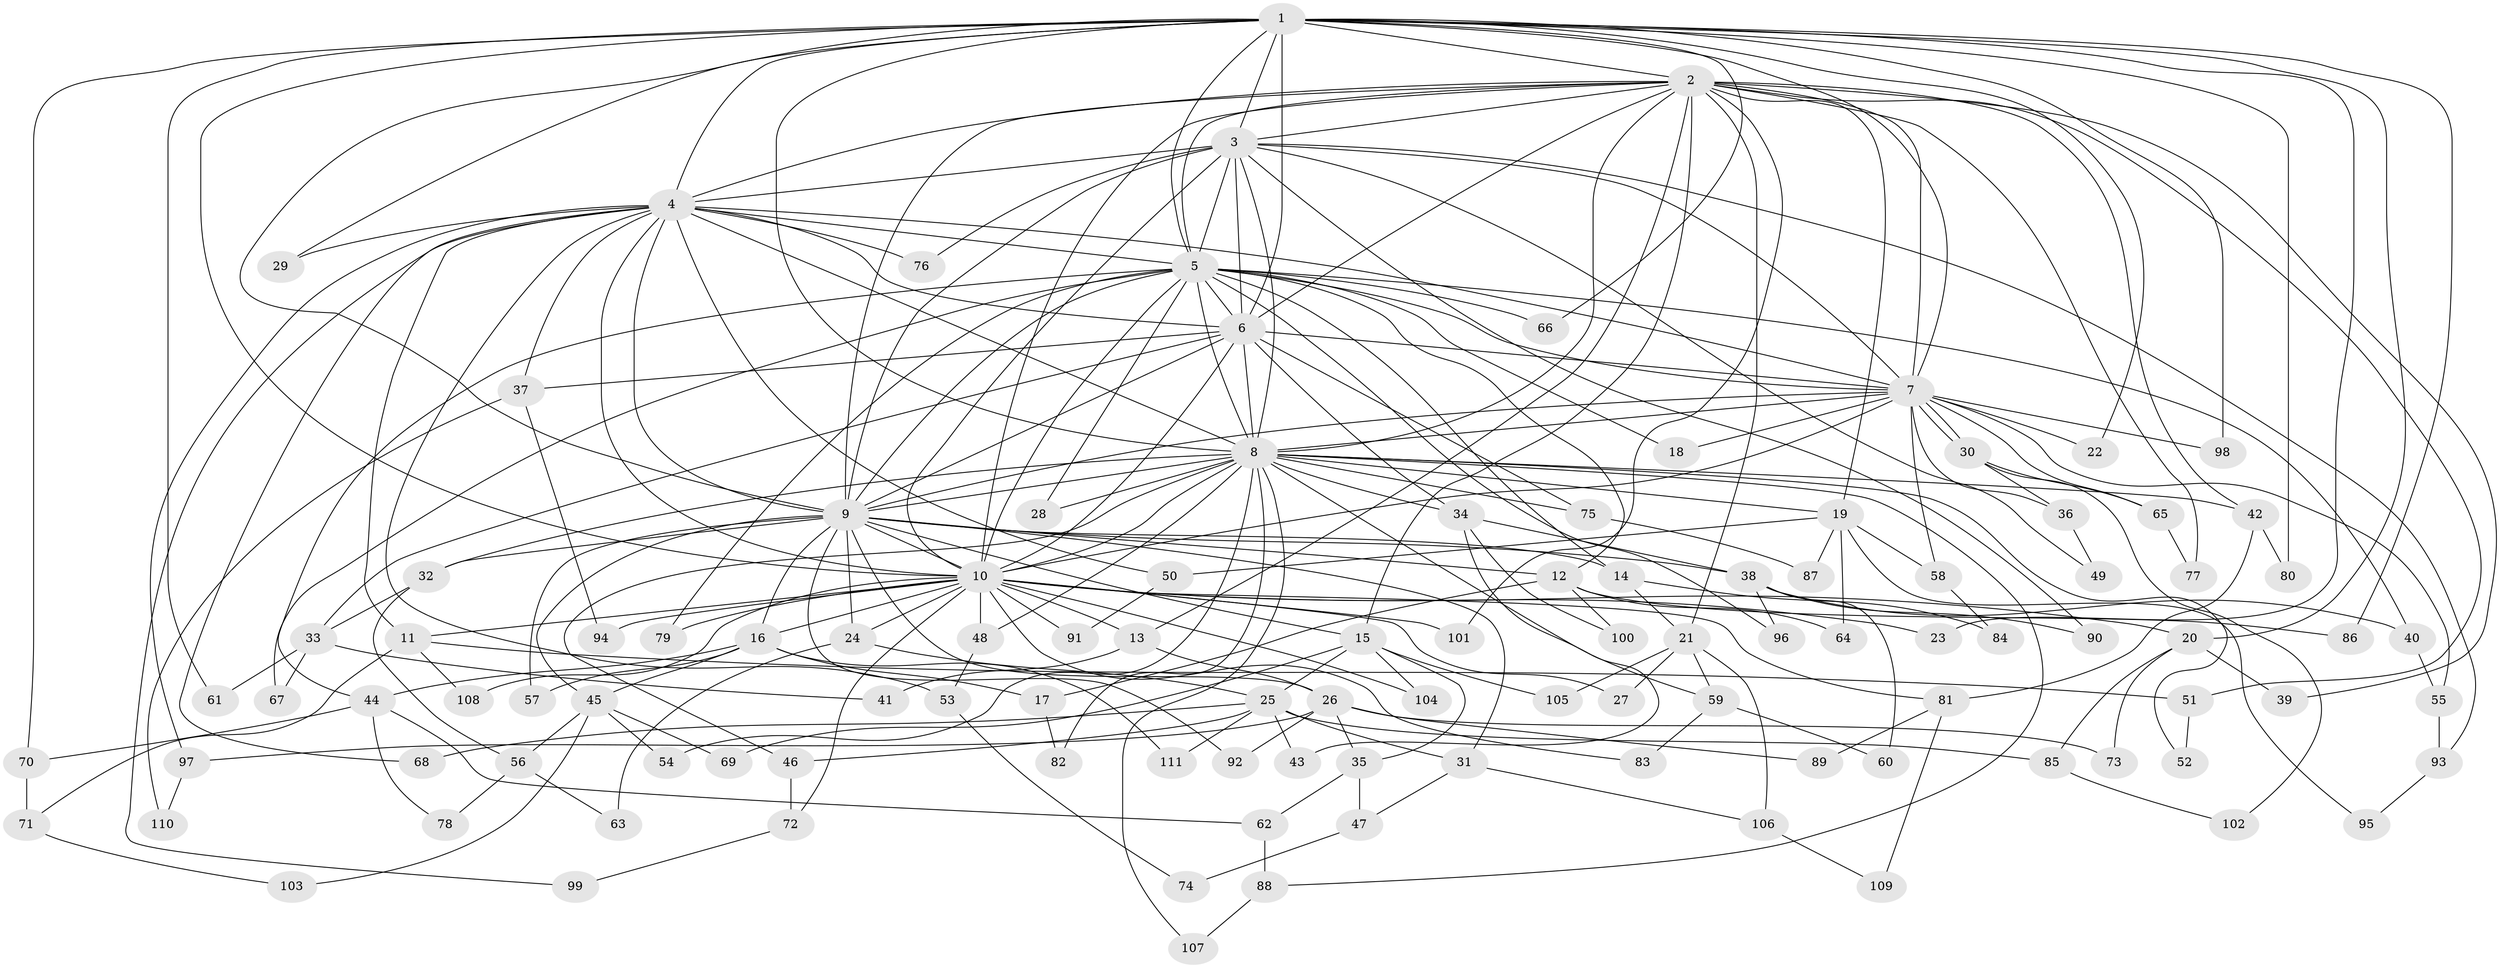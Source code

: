 // coarse degree distribution, {17: 0.025974025974025976, 20: 0.012987012987012988, 12: 0.012987012987012988, 18: 0.012987012987012988, 13: 0.012987012987012988, 15: 0.012987012987012988, 25: 0.025974025974025976, 24: 0.012987012987012988, 5: 0.07792207792207792, 6: 0.07792207792207792, 4: 0.12987012987012986, 7: 0.012987012987012988, 3: 0.16883116883116883, 2: 0.38961038961038963, 8: 0.012987012987012988}
// Generated by graph-tools (version 1.1) at 2025/41/03/06/25 10:41:37]
// undirected, 111 vertices, 247 edges
graph export_dot {
graph [start="1"]
  node [color=gray90,style=filled];
  1;
  2;
  3;
  4;
  5;
  6;
  7;
  8;
  9;
  10;
  11;
  12;
  13;
  14;
  15;
  16;
  17;
  18;
  19;
  20;
  21;
  22;
  23;
  24;
  25;
  26;
  27;
  28;
  29;
  30;
  31;
  32;
  33;
  34;
  35;
  36;
  37;
  38;
  39;
  40;
  41;
  42;
  43;
  44;
  45;
  46;
  47;
  48;
  49;
  50;
  51;
  52;
  53;
  54;
  55;
  56;
  57;
  58;
  59;
  60;
  61;
  62;
  63;
  64;
  65;
  66;
  67;
  68;
  69;
  70;
  71;
  72;
  73;
  74;
  75;
  76;
  77;
  78;
  79;
  80;
  81;
  82;
  83;
  84;
  85;
  86;
  87;
  88;
  89;
  90;
  91;
  92;
  93;
  94;
  95;
  96;
  97;
  98;
  99;
  100;
  101;
  102;
  103;
  104;
  105;
  106;
  107;
  108;
  109;
  110;
  111;
  1 -- 2;
  1 -- 3;
  1 -- 4;
  1 -- 5;
  1 -- 6;
  1 -- 7;
  1 -- 8;
  1 -- 9;
  1 -- 10;
  1 -- 20;
  1 -- 22;
  1 -- 23;
  1 -- 29;
  1 -- 61;
  1 -- 66;
  1 -- 70;
  1 -- 80;
  1 -- 86;
  1 -- 98;
  2 -- 3;
  2 -- 4;
  2 -- 5;
  2 -- 6;
  2 -- 7;
  2 -- 8;
  2 -- 9;
  2 -- 10;
  2 -- 13;
  2 -- 15;
  2 -- 19;
  2 -- 21;
  2 -- 39;
  2 -- 42;
  2 -- 51;
  2 -- 77;
  2 -- 101;
  3 -- 4;
  3 -- 5;
  3 -- 6;
  3 -- 7;
  3 -- 8;
  3 -- 9;
  3 -- 10;
  3 -- 49;
  3 -- 76;
  3 -- 90;
  3 -- 93;
  4 -- 5;
  4 -- 6;
  4 -- 7;
  4 -- 8;
  4 -- 9;
  4 -- 10;
  4 -- 11;
  4 -- 29;
  4 -- 37;
  4 -- 50;
  4 -- 53;
  4 -- 68;
  4 -- 76;
  4 -- 97;
  4 -- 99;
  5 -- 6;
  5 -- 7;
  5 -- 8;
  5 -- 9;
  5 -- 10;
  5 -- 12;
  5 -- 14;
  5 -- 18;
  5 -- 28;
  5 -- 40;
  5 -- 44;
  5 -- 66;
  5 -- 67;
  5 -- 79;
  5 -- 96;
  6 -- 7;
  6 -- 8;
  6 -- 9;
  6 -- 10;
  6 -- 33;
  6 -- 34;
  6 -- 37;
  6 -- 75;
  7 -- 8;
  7 -- 9;
  7 -- 10;
  7 -- 18;
  7 -- 22;
  7 -- 30;
  7 -- 30;
  7 -- 36;
  7 -- 55;
  7 -- 58;
  7 -- 65;
  7 -- 98;
  8 -- 9;
  8 -- 10;
  8 -- 19;
  8 -- 28;
  8 -- 32;
  8 -- 34;
  8 -- 42;
  8 -- 46;
  8 -- 48;
  8 -- 52;
  8 -- 54;
  8 -- 59;
  8 -- 75;
  8 -- 82;
  8 -- 88;
  8 -- 107;
  9 -- 10;
  9 -- 12;
  9 -- 14;
  9 -- 15;
  9 -- 16;
  9 -- 24;
  9 -- 26;
  9 -- 31;
  9 -- 32;
  9 -- 38;
  9 -- 45;
  9 -- 57;
  9 -- 92;
  10 -- 11;
  10 -- 13;
  10 -- 16;
  10 -- 20;
  10 -- 23;
  10 -- 24;
  10 -- 27;
  10 -- 48;
  10 -- 72;
  10 -- 79;
  10 -- 81;
  10 -- 83;
  10 -- 91;
  10 -- 94;
  10 -- 101;
  10 -- 104;
  10 -- 108;
  11 -- 51;
  11 -- 71;
  11 -- 108;
  12 -- 17;
  12 -- 64;
  12 -- 86;
  12 -- 100;
  13 -- 26;
  13 -- 41;
  14 -- 21;
  14 -- 84;
  15 -- 25;
  15 -- 35;
  15 -- 69;
  15 -- 104;
  15 -- 105;
  16 -- 17;
  16 -- 44;
  16 -- 45;
  16 -- 57;
  16 -- 111;
  17 -- 82;
  19 -- 50;
  19 -- 58;
  19 -- 64;
  19 -- 87;
  19 -- 95;
  20 -- 39;
  20 -- 73;
  20 -- 85;
  21 -- 27;
  21 -- 59;
  21 -- 105;
  21 -- 106;
  24 -- 25;
  24 -- 63;
  25 -- 31;
  25 -- 43;
  25 -- 46;
  25 -- 68;
  25 -- 85;
  25 -- 111;
  26 -- 35;
  26 -- 73;
  26 -- 89;
  26 -- 92;
  26 -- 97;
  30 -- 36;
  30 -- 65;
  30 -- 102;
  31 -- 47;
  31 -- 106;
  32 -- 33;
  32 -- 56;
  33 -- 41;
  33 -- 61;
  33 -- 67;
  34 -- 38;
  34 -- 43;
  34 -- 100;
  35 -- 47;
  35 -- 62;
  36 -- 49;
  37 -- 94;
  37 -- 110;
  38 -- 40;
  38 -- 60;
  38 -- 90;
  38 -- 96;
  40 -- 55;
  42 -- 80;
  42 -- 81;
  44 -- 62;
  44 -- 70;
  44 -- 78;
  45 -- 54;
  45 -- 56;
  45 -- 69;
  45 -- 103;
  46 -- 72;
  47 -- 74;
  48 -- 53;
  50 -- 91;
  51 -- 52;
  53 -- 74;
  55 -- 93;
  56 -- 63;
  56 -- 78;
  58 -- 84;
  59 -- 60;
  59 -- 83;
  62 -- 88;
  65 -- 77;
  70 -- 71;
  71 -- 103;
  72 -- 99;
  75 -- 87;
  81 -- 89;
  81 -- 109;
  85 -- 102;
  88 -- 107;
  93 -- 95;
  97 -- 110;
  106 -- 109;
}
